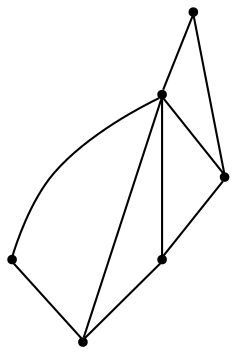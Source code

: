 graph {
  node [shape=point,comment="{\"directed\":false,\"doi\":\"10.1007/978-3-319-27261-0_34\",\"figure\":\"3 (2)\"}"]

  v0 [pos="1410.4965659302495,458.3707043641187"]
  v1 [pos="1543.6719511211704,280.79970452821874"]
  v2 [pos="1543.6719511211704,458.37070436411875"]
  v3 [pos="1454.8870044409787,280.79970452821885"]
  v4 [pos="1321.711619250058,458.37070436411875"]
  v5 [pos="1321.711619250058,280.79970452821874"]

  v3 -- v1 [id="-2",pos="1454.8870044409787,280.79970452821885 1543.6719511211704,280.79970452821874 1543.6719511211704,280.79970452821874 1543.6719511211704,280.79970452821874"]
  v3 -- v0 [id="-4",pos="1454.8870044409787,280.79970452821885 1410.4965659302495,458.3707043641187 1410.4965659302495,458.3707043641187 1410.4965659302495,458.3707043641187"]
  v3 -- v2 [id="-5",pos="1454.8870044409787,280.79970452821885 1543.6719511211704,458.37070436411875 1543.6719511211704,458.37070436411875 1543.6719511211704,458.37070436411875"]
  v3 -- v4 [id="-6",pos="1454.8870044409787,280.79970452821885 1321.711619250058,458.37070436411875 1321.711619250058,458.37070436411875 1321.711619250058,458.37070436411875"]
  v1 -- v2 [id="-7",pos="1543.6719511211704,280.79970452821874 1543.6719511211704,458.37070436411875 1543.6719511211704,458.37070436411875 1543.6719511211704,458.37070436411875"]
  v5 -- v3 [id="-8",pos="1321.711619250058,280.79970452821874 1454.8870044409787,280.79970452821885 1454.8870044409787,280.79970452821885 1454.8870044409787,280.79970452821885"]
  v5 -- v4 [id="-10",pos="1321.711619250058,280.79970452821874 1321.711619250058,458.37070436411875 1321.711619250058,458.37070436411875 1321.711619250058,458.37070436411875"]
  v0 -- v2 [id="-11",pos="1410.4965659302495,458.3707043641187 1543.6719511211704,458.37070436411875 1543.6719511211704,458.37070436411875 1543.6719511211704,458.37070436411875"]
  v4 -- v0 [id="-12",pos="1321.711619250058,458.37070436411875 1410.4965659302495,458.3707043641187 1410.4965659302495,458.3707043641187 1410.4965659302495,458.3707043641187"]
}
